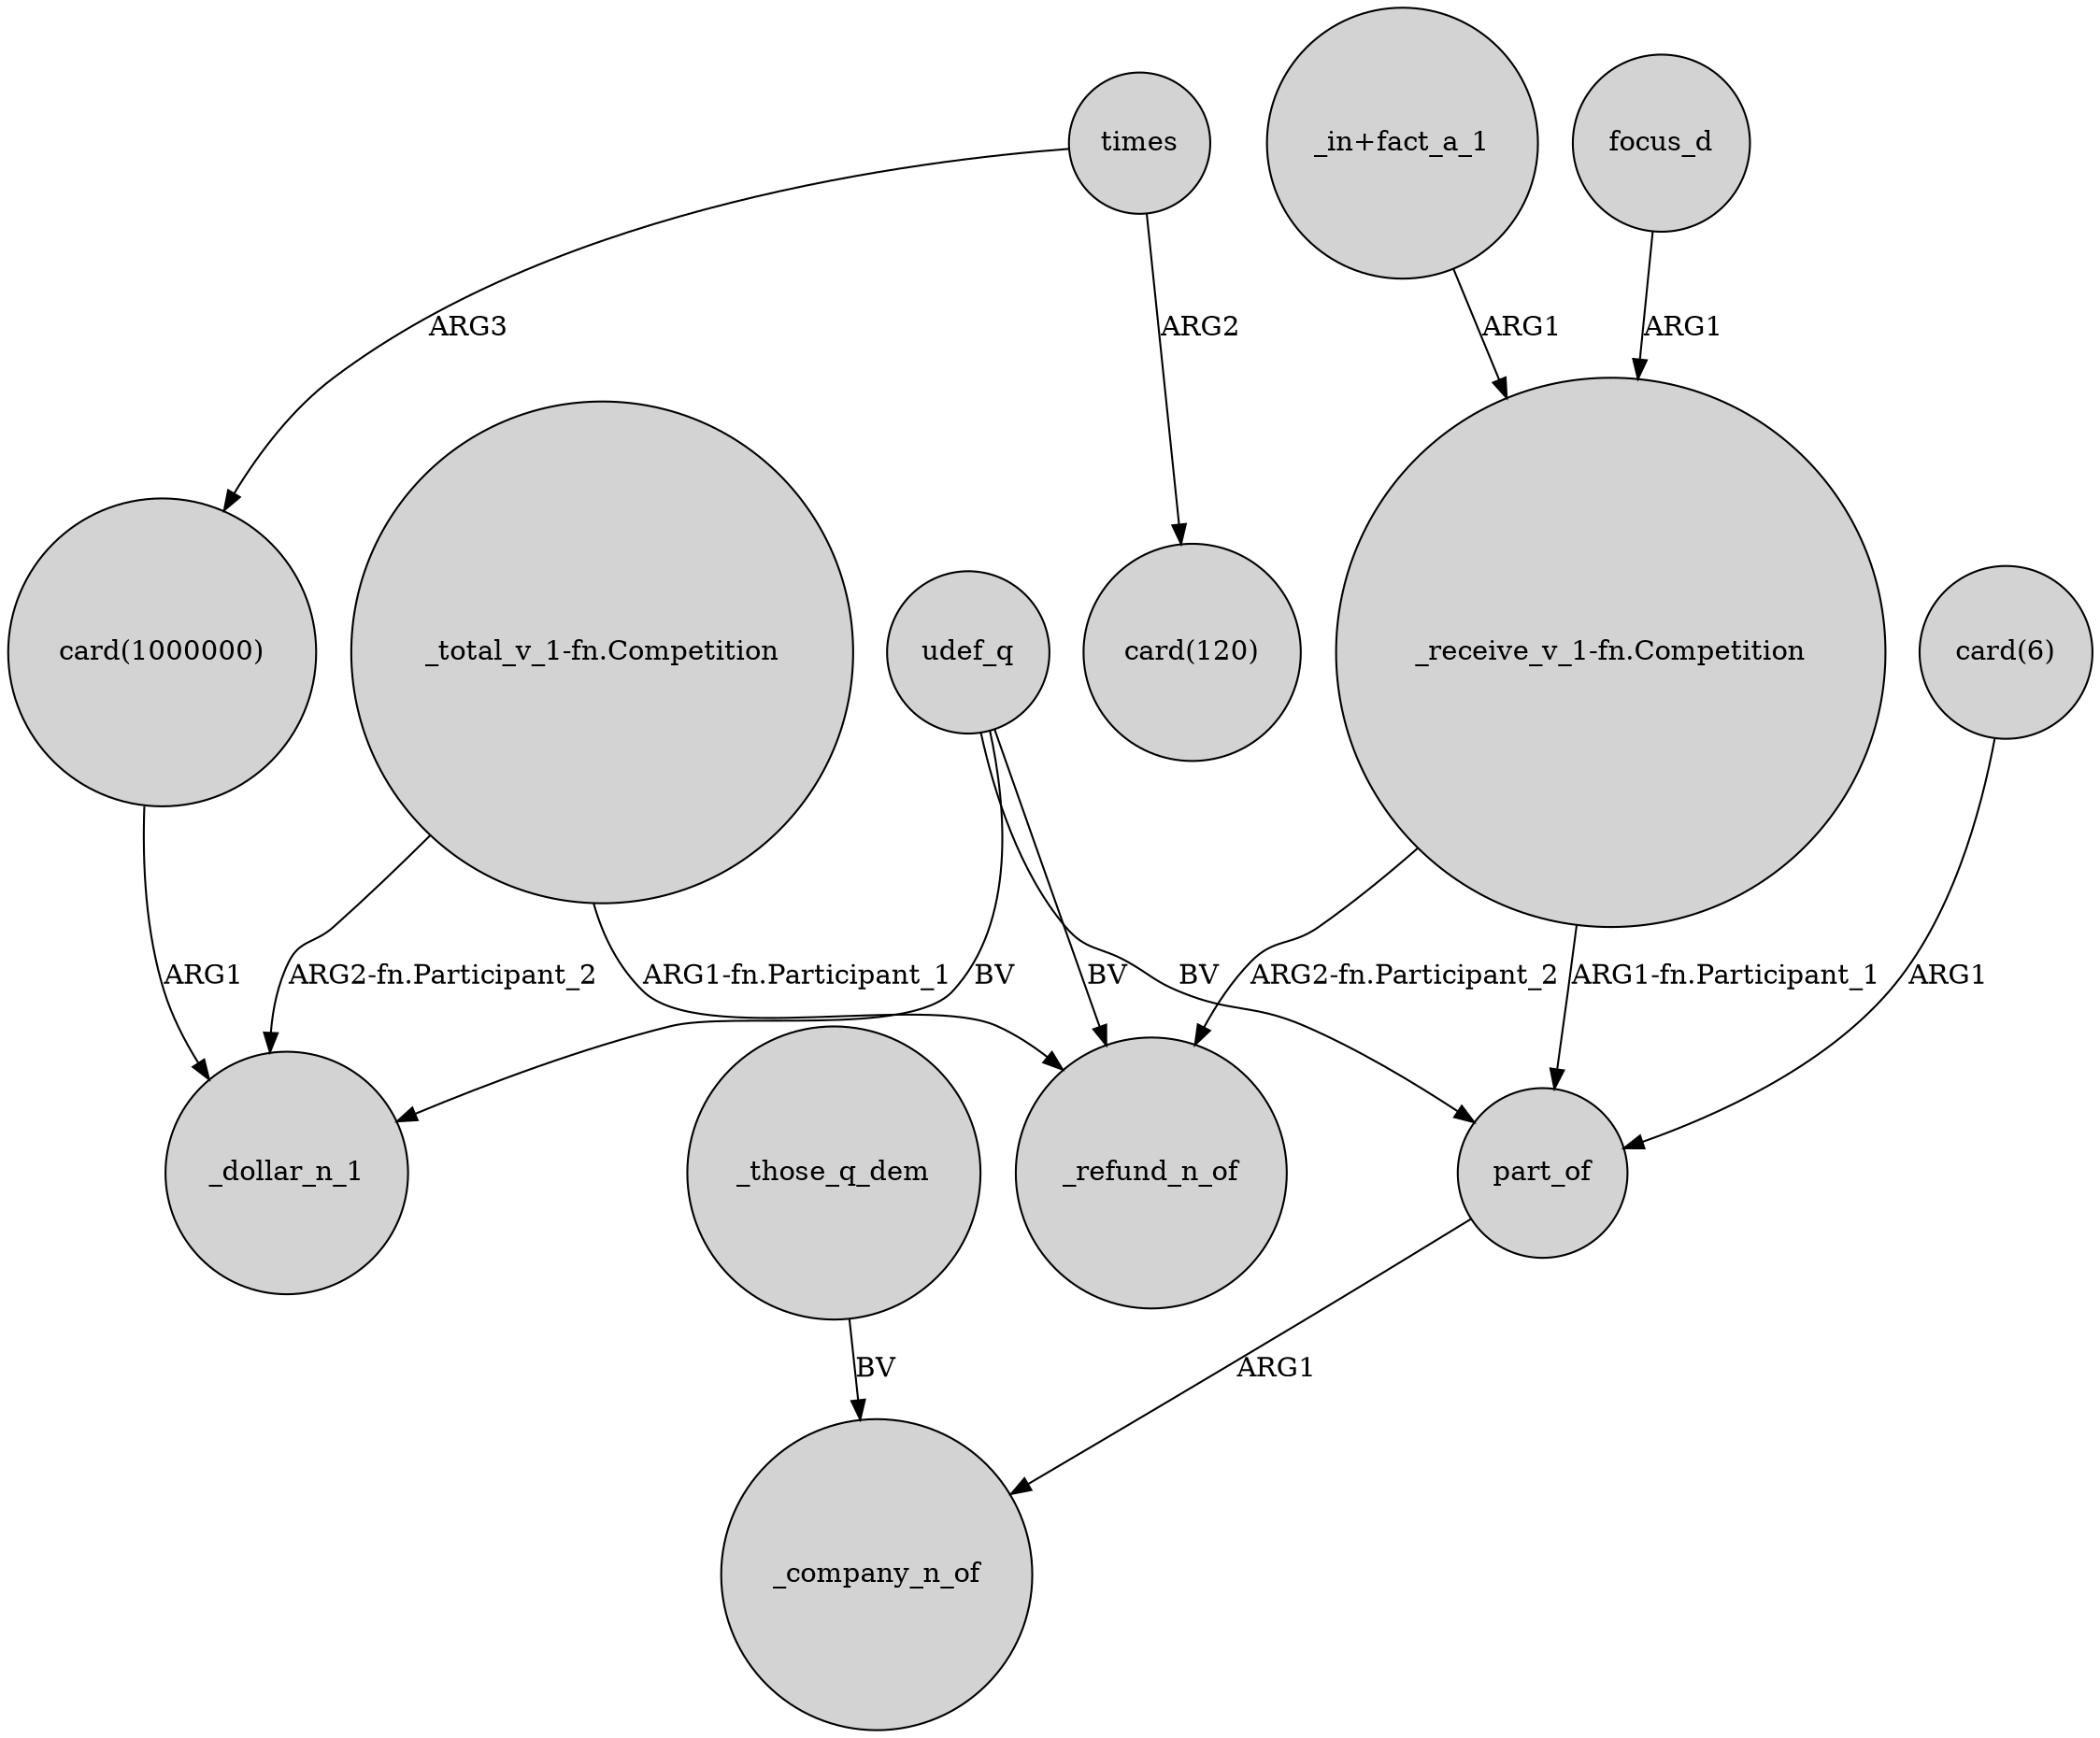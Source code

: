 digraph {
	node [shape=circle style=filled]
	times -> "card(1000000)" [label=ARG3]
	_those_q_dem -> _company_n_of [label=BV]
	"_in+fact_a_1" -> "_receive_v_1-fn.Competition" [label=ARG1]
	"card(6)" -> part_of [label=ARG1]
	times -> "card(120)" [label=ARG2]
	"_receive_v_1-fn.Competition" -> part_of [label="ARG1-fn.Participant_1"]
	part_of -> _company_n_of [label=ARG1]
	udef_q -> _dollar_n_1 [label=BV]
	"card(1000000)" -> _dollar_n_1 [label=ARG1]
	udef_q -> part_of [label=BV]
	"_receive_v_1-fn.Competition" -> _refund_n_of [label="ARG2-fn.Participant_2"]
	udef_q -> _refund_n_of [label=BV]
	"_total_v_1-fn.Competition" -> _refund_n_of [label="ARG1-fn.Participant_1"]
	focus_d -> "_receive_v_1-fn.Competition" [label=ARG1]
	"_total_v_1-fn.Competition" -> _dollar_n_1 [label="ARG2-fn.Participant_2"]
}
